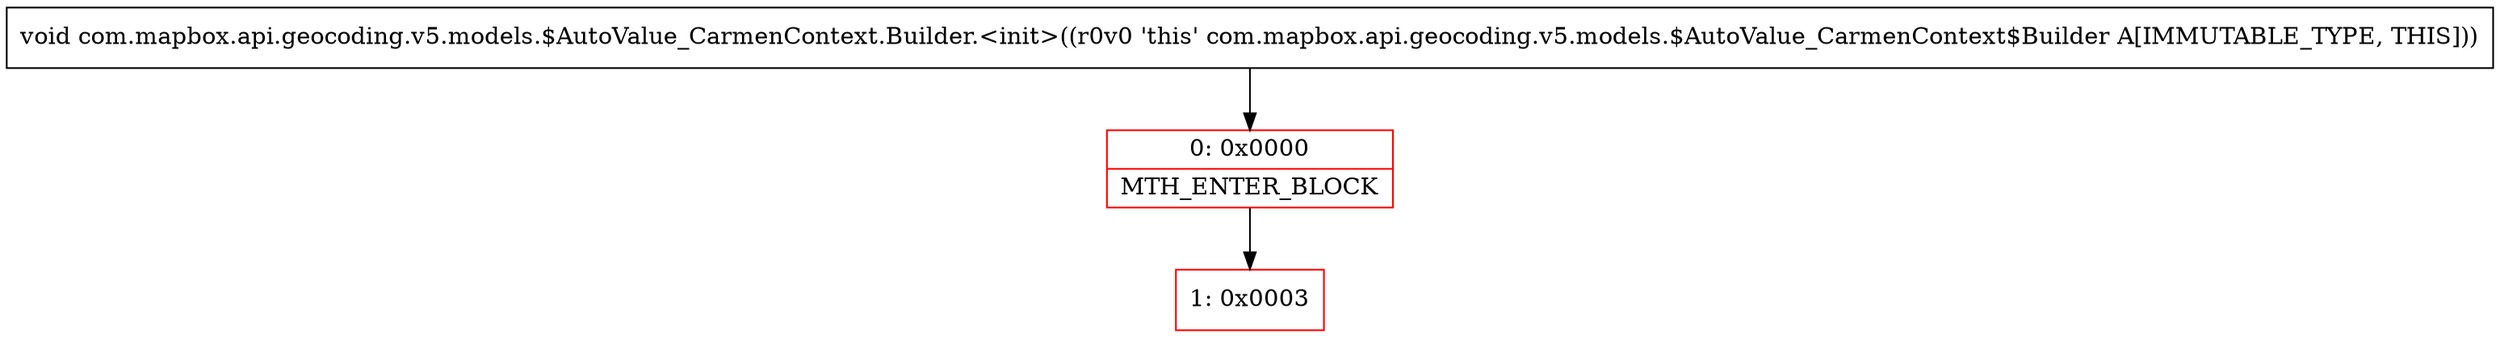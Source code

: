 digraph "CFG forcom.mapbox.api.geocoding.v5.models.$AutoValue_CarmenContext.Builder.\<init\>()V" {
subgraph cluster_Region_532462402 {
label = "R(0)";
node [shape=record,color=blue];
}
Node_0 [shape=record,color=red,label="{0\:\ 0x0000|MTH_ENTER_BLOCK\l}"];
Node_1 [shape=record,color=red,label="{1\:\ 0x0003}"];
MethodNode[shape=record,label="{void com.mapbox.api.geocoding.v5.models.$AutoValue_CarmenContext.Builder.\<init\>((r0v0 'this' com.mapbox.api.geocoding.v5.models.$AutoValue_CarmenContext$Builder A[IMMUTABLE_TYPE, THIS])) }"];
MethodNode -> Node_0;
Node_0 -> Node_1;
}

